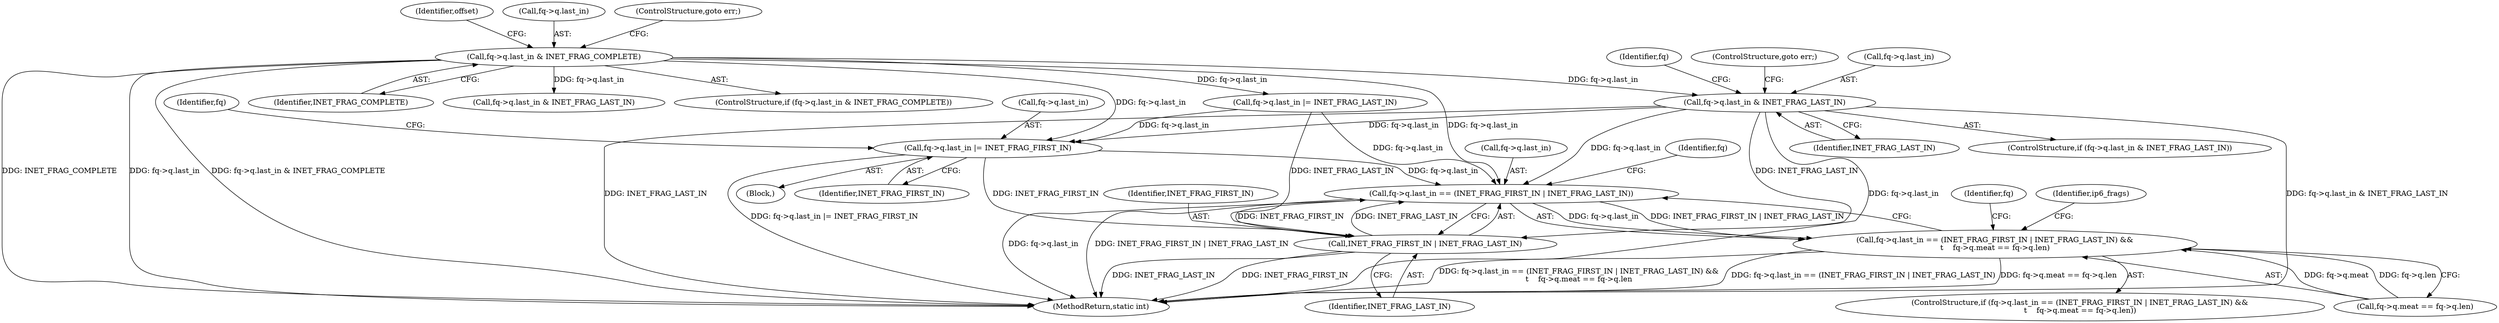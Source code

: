 digraph "0_linux_70789d7052239992824628db8133de08dc78e593_0@pointer" {
"1000303" [label="(Call,fq->q.last_in & INET_FRAG_LAST_IN)"];
"1000133" [label="(Call,fq->q.last_in & INET_FRAG_COMPLETE)"];
"1000520" [label="(Call,fq->q.last_in |= INET_FRAG_FIRST_IN)"];
"1000529" [label="(Call,fq->q.last_in == (INET_FRAG_FIRST_IN | INET_FRAG_LAST_IN))"];
"1000528" [label="(Call,fq->q.last_in == (INET_FRAG_FIRST_IN | INET_FRAG_LAST_IN) &&\n\t    fq->q.meat == fq->q.len)"];
"1000535" [label="(Call,INET_FRAG_FIRST_IN | INET_FRAG_LAST_IN)"];
"1000263" [label="(Call,fq->q.last_in |= INET_FRAG_LAST_IN)"];
"1000528" [label="(Call,fq->q.last_in == (INET_FRAG_FIRST_IN | INET_FRAG_LAST_IN) &&\n\t    fq->q.meat == fq->q.len)"];
"1000597" [label="(MethodReturn,static int)"];
"1000314" [label="(Identifier,fq)"];
"1000310" [label="(ControlStructure,goto err;)"];
"1000303" [label="(Call,fq->q.last_in & INET_FRAG_LAST_IN)"];
"1000309" [label="(Identifier,INET_FRAG_LAST_IN)"];
"1000557" [label="(Identifier,ip6_frags)"];
"1000139" [label="(Identifier,INET_FRAG_COMPLETE)"];
"1000536" [label="(Identifier,INET_FRAG_FIRST_IN)"];
"1000133" [label="(Call,fq->q.last_in & INET_FRAG_COMPLETE)"];
"1000532" [label="(Identifier,fq)"];
"1000520" [label="(Call,fq->q.last_in |= INET_FRAG_FIRST_IN)"];
"1000142" [label="(Identifier,offset)"];
"1000521" [label="(Call,fq->q.last_in)"];
"1000304" [label="(Call,fq->q.last_in)"];
"1000302" [label="(ControlStructure,if (fq->q.last_in & INET_FRAG_LAST_IN))"];
"1000527" [label="(ControlStructure,if (fq->q.last_in == (INET_FRAG_FIRST_IN | INET_FRAG_LAST_IN) &&\n\t    fq->q.meat == fq->q.len))"];
"1000248" [label="(Call,fq->q.last_in & INET_FRAG_LAST_IN)"];
"1000134" [label="(Call,fq->q.last_in)"];
"1000551" [label="(Identifier,fq)"];
"1000140" [label="(ControlStructure,goto err;)"];
"1000538" [label="(Call,fq->q.meat == fq->q.len)"];
"1000514" [label="(Block,)"];
"1000526" [label="(Identifier,INET_FRAG_FIRST_IN)"];
"1000541" [label="(Identifier,fq)"];
"1000535" [label="(Call,INET_FRAG_FIRST_IN | INET_FRAG_LAST_IN)"];
"1000530" [label="(Call,fq->q.last_in)"];
"1000537" [label="(Identifier,INET_FRAG_LAST_IN)"];
"1000529" [label="(Call,fq->q.last_in == (INET_FRAG_FIRST_IN | INET_FRAG_LAST_IN))"];
"1000132" [label="(ControlStructure,if (fq->q.last_in & INET_FRAG_COMPLETE))"];
"1000303" -> "1000302"  [label="AST: "];
"1000303" -> "1000309"  [label="CFG: "];
"1000304" -> "1000303"  [label="AST: "];
"1000309" -> "1000303"  [label="AST: "];
"1000310" -> "1000303"  [label="CFG: "];
"1000314" -> "1000303"  [label="CFG: "];
"1000303" -> "1000597"  [label="DDG: INET_FRAG_LAST_IN"];
"1000303" -> "1000597"  [label="DDG: fq->q.last_in"];
"1000303" -> "1000597"  [label="DDG: fq->q.last_in & INET_FRAG_LAST_IN"];
"1000133" -> "1000303"  [label="DDG: fq->q.last_in"];
"1000303" -> "1000520"  [label="DDG: fq->q.last_in"];
"1000303" -> "1000529"  [label="DDG: fq->q.last_in"];
"1000303" -> "1000535"  [label="DDG: INET_FRAG_LAST_IN"];
"1000133" -> "1000132"  [label="AST: "];
"1000133" -> "1000139"  [label="CFG: "];
"1000134" -> "1000133"  [label="AST: "];
"1000139" -> "1000133"  [label="AST: "];
"1000140" -> "1000133"  [label="CFG: "];
"1000142" -> "1000133"  [label="CFG: "];
"1000133" -> "1000597"  [label="DDG: INET_FRAG_COMPLETE"];
"1000133" -> "1000597"  [label="DDG: fq->q.last_in"];
"1000133" -> "1000597"  [label="DDG: fq->q.last_in & INET_FRAG_COMPLETE"];
"1000133" -> "1000248"  [label="DDG: fq->q.last_in"];
"1000133" -> "1000263"  [label="DDG: fq->q.last_in"];
"1000133" -> "1000520"  [label="DDG: fq->q.last_in"];
"1000133" -> "1000529"  [label="DDG: fq->q.last_in"];
"1000520" -> "1000514"  [label="AST: "];
"1000520" -> "1000526"  [label="CFG: "];
"1000521" -> "1000520"  [label="AST: "];
"1000526" -> "1000520"  [label="AST: "];
"1000532" -> "1000520"  [label="CFG: "];
"1000520" -> "1000597"  [label="DDG: fq->q.last_in |= INET_FRAG_FIRST_IN"];
"1000263" -> "1000520"  [label="DDG: fq->q.last_in"];
"1000520" -> "1000529"  [label="DDG: fq->q.last_in"];
"1000520" -> "1000535"  [label="DDG: INET_FRAG_FIRST_IN"];
"1000529" -> "1000528"  [label="AST: "];
"1000529" -> "1000535"  [label="CFG: "];
"1000530" -> "1000529"  [label="AST: "];
"1000535" -> "1000529"  [label="AST: "];
"1000541" -> "1000529"  [label="CFG: "];
"1000528" -> "1000529"  [label="CFG: "];
"1000529" -> "1000597"  [label="DDG: fq->q.last_in"];
"1000529" -> "1000597"  [label="DDG: INET_FRAG_FIRST_IN | INET_FRAG_LAST_IN"];
"1000529" -> "1000528"  [label="DDG: fq->q.last_in"];
"1000529" -> "1000528"  [label="DDG: INET_FRAG_FIRST_IN | INET_FRAG_LAST_IN"];
"1000263" -> "1000529"  [label="DDG: fq->q.last_in"];
"1000535" -> "1000529"  [label="DDG: INET_FRAG_FIRST_IN"];
"1000535" -> "1000529"  [label="DDG: INET_FRAG_LAST_IN"];
"1000528" -> "1000527"  [label="AST: "];
"1000528" -> "1000538"  [label="CFG: "];
"1000538" -> "1000528"  [label="AST: "];
"1000551" -> "1000528"  [label="CFG: "];
"1000557" -> "1000528"  [label="CFG: "];
"1000528" -> "1000597"  [label="DDG: fq->q.last_in == (INET_FRAG_FIRST_IN | INET_FRAG_LAST_IN) &&\n\t    fq->q.meat == fq->q.len"];
"1000528" -> "1000597"  [label="DDG: fq->q.last_in == (INET_FRAG_FIRST_IN | INET_FRAG_LAST_IN)"];
"1000528" -> "1000597"  [label="DDG: fq->q.meat == fq->q.len"];
"1000538" -> "1000528"  [label="DDG: fq->q.meat"];
"1000538" -> "1000528"  [label="DDG: fq->q.len"];
"1000535" -> "1000537"  [label="CFG: "];
"1000536" -> "1000535"  [label="AST: "];
"1000537" -> "1000535"  [label="AST: "];
"1000535" -> "1000597"  [label="DDG: INET_FRAG_FIRST_IN"];
"1000535" -> "1000597"  [label="DDG: INET_FRAG_LAST_IN"];
"1000263" -> "1000535"  [label="DDG: INET_FRAG_LAST_IN"];
}
